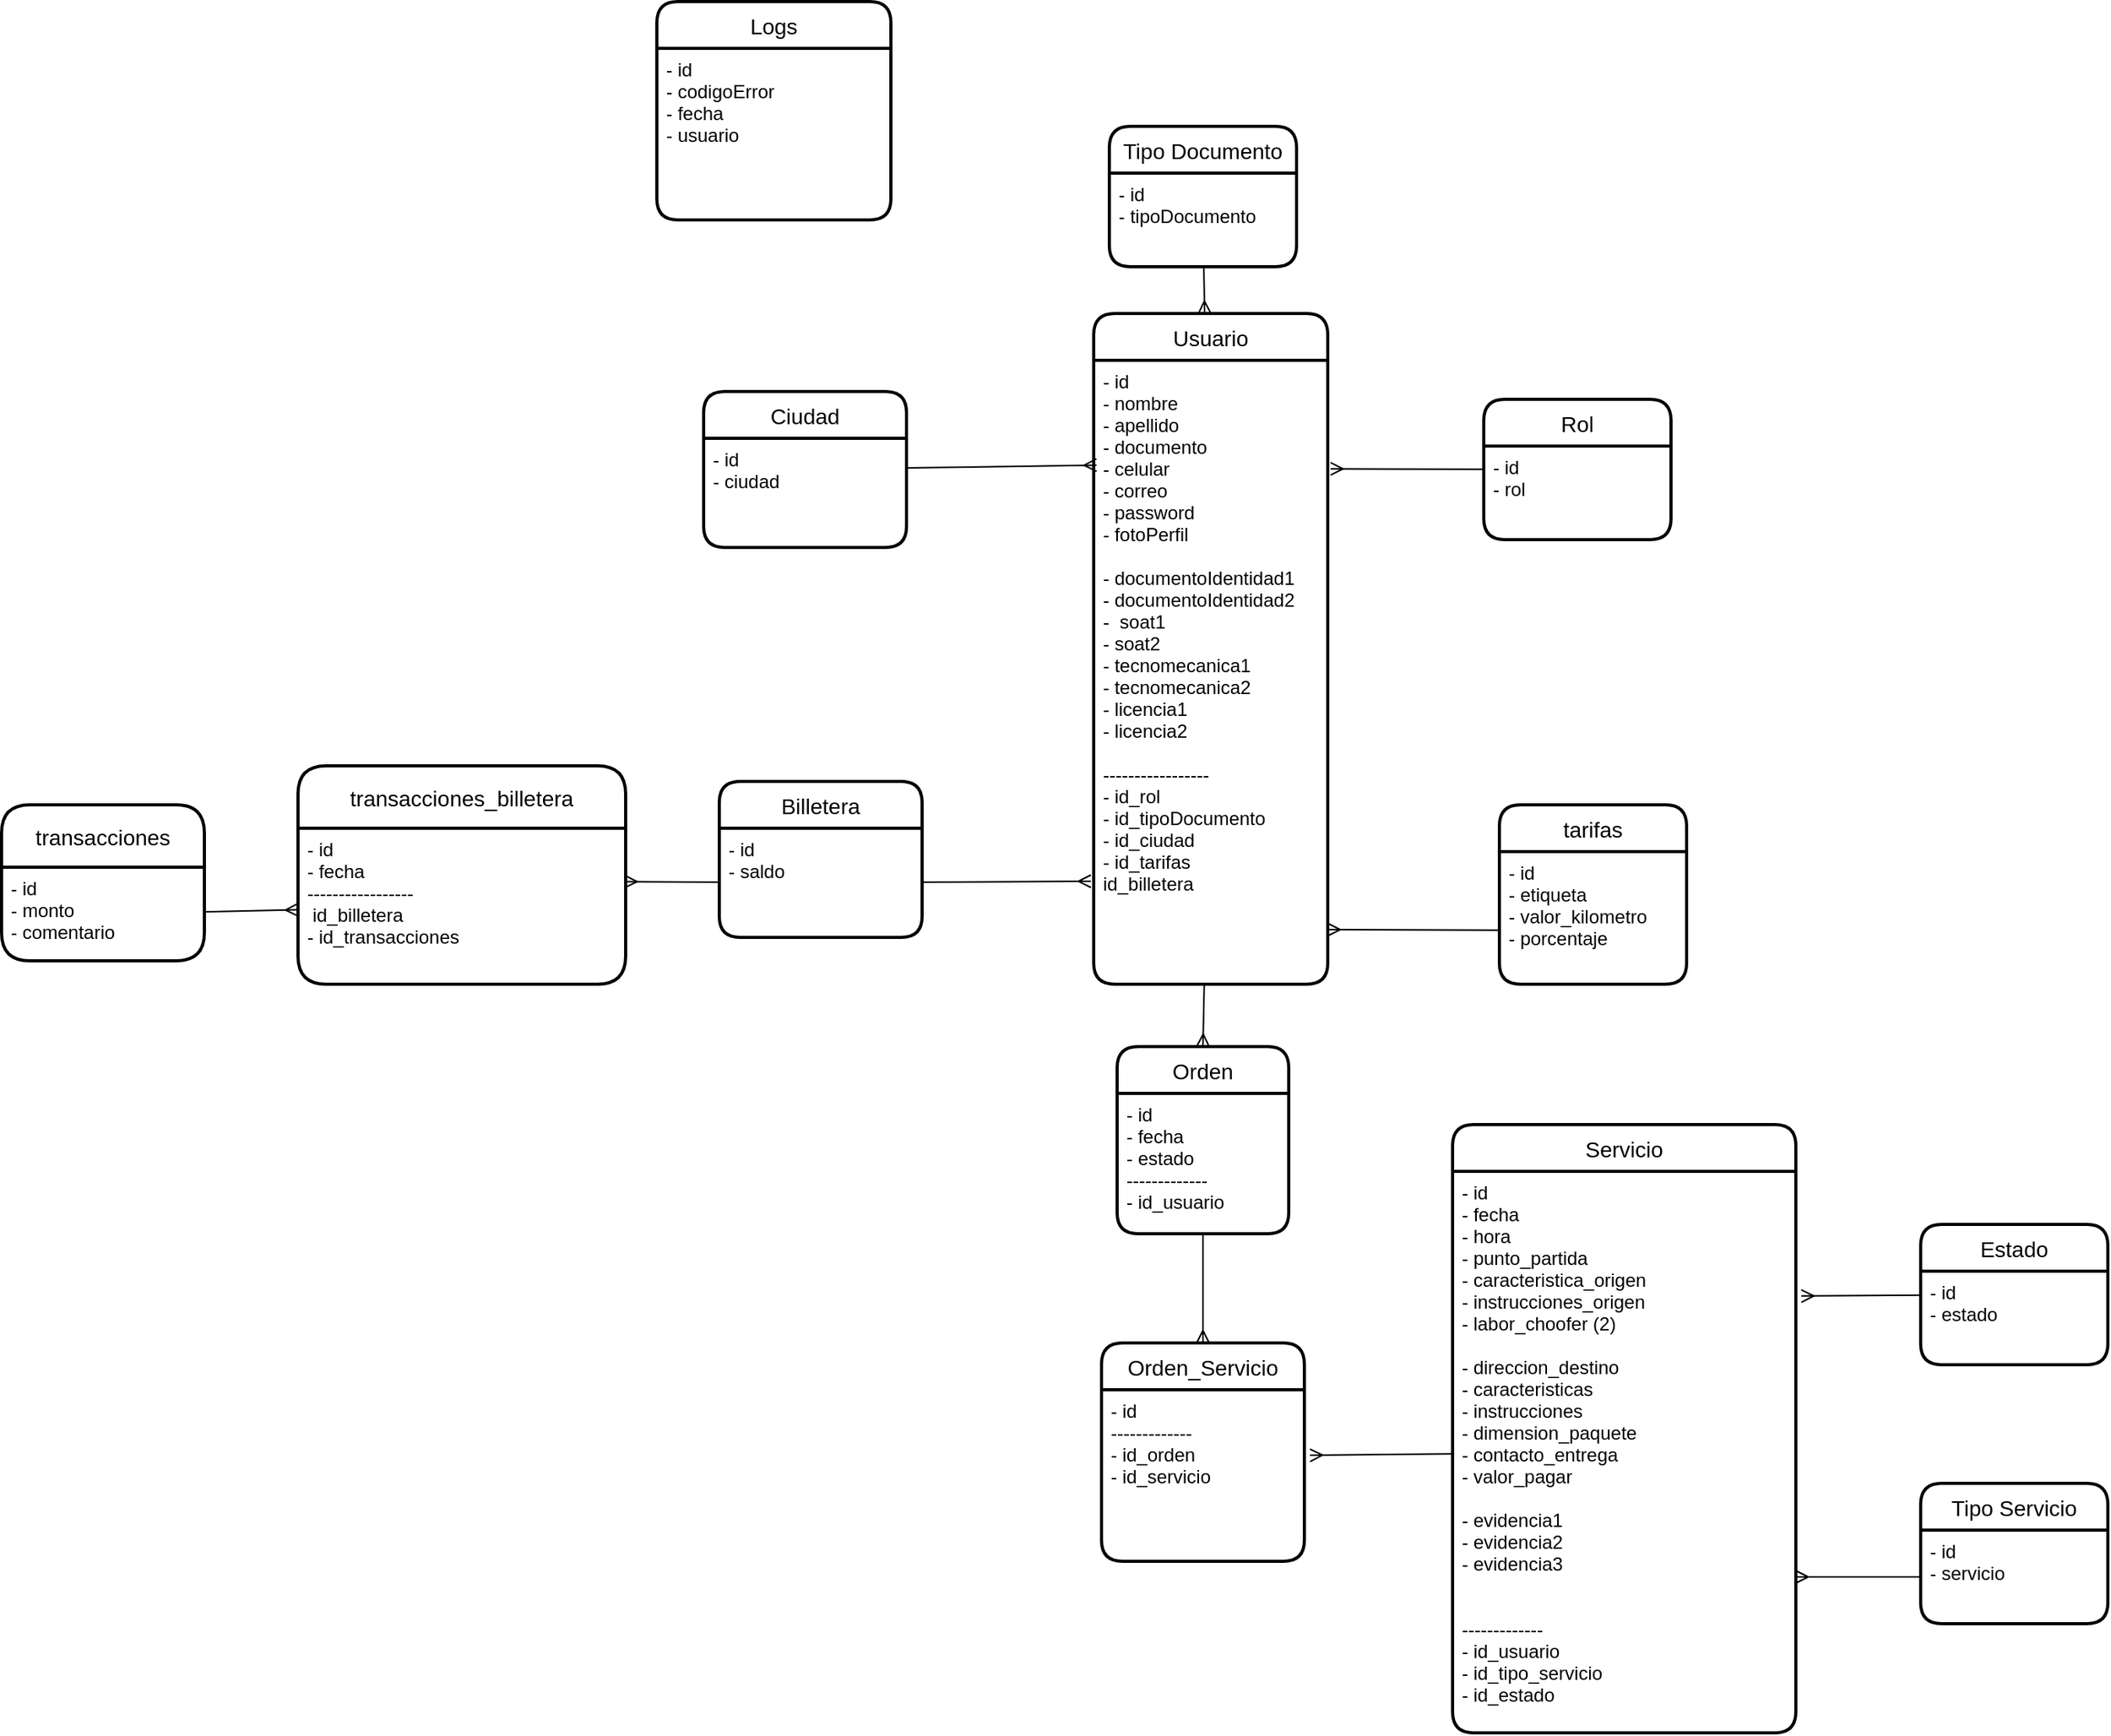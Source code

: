 <mxfile>
    <diagram id="NJI-EBF6lNEAq_xGaNcu" name="Page-1">
        <mxGraphModel dx="1959" dy="2218" grid="1" gridSize="10" guides="1" tooltips="1" connect="1" arrows="1" fold="1" page="1" pageScale="1" pageWidth="827" pageHeight="1169" math="0" shadow="0">
            <root>
                <mxCell id="0"/>
                <mxCell id="1" parent="0"/>
                <mxCell id="15" value="Usuario" style="swimlane;childLayout=stackLayout;horizontal=1;startSize=30;horizontalStack=0;rounded=1;fontSize=14;fontStyle=0;strokeWidth=2;resizeParent=0;resizeLast=1;shadow=0;dashed=0;align=center;" parent="1" vertex="1">
                    <mxGeometry x="310" width="150" height="430" as="geometry"/>
                </mxCell>
                <mxCell id="16" value="- id&#10;- nombre&#10;- apellido&#10;- documento&#10;- celular&#10;- correo&#10;- password&#10;- fotoPerfil&#10;&#10;- documentoIdentidad1&#10;- documentoIdentidad2&#10;-  soat1&#10;- soat2&#10;- tecnomecanica1&#10;- tecnomecanica2&#10;- licencia1&#10;- licencia2&#10;&#10;-----------------&#10;- id_rol&#10;- id_tipoDocumento&#10;- id_ciudad&#10;- id_tarifas&#10;id_billetera&#10;" style="align=left;strokeColor=none;fillColor=none;spacingLeft=4;fontSize=12;verticalAlign=top;resizable=0;rotatable=0;part=1;" parent="15" vertex="1">
                    <mxGeometry y="30" width="150" height="400" as="geometry"/>
                </mxCell>
                <mxCell id="24" style="edgeStyle=none;html=1;endArrow=ERmany;endFill=0;entryX=1.012;entryY=0.174;entryDx=0;entryDy=0;entryPerimeter=0;" parent="1" source="19" target="16" edge="1">
                    <mxGeometry relative="1" as="geometry">
                        <mxPoint x="180" y="115" as="targetPoint"/>
                    </mxGeometry>
                </mxCell>
                <mxCell id="19" value="Rol" style="swimlane;childLayout=stackLayout;horizontal=1;startSize=30;horizontalStack=0;rounded=1;fontSize=14;fontStyle=0;strokeWidth=2;resizeParent=0;resizeLast=1;shadow=0;dashed=0;align=center;" parent="1" vertex="1">
                    <mxGeometry x="560" y="55" width="120" height="90" as="geometry"/>
                </mxCell>
                <mxCell id="20" value="- id&#10;- rol" style="align=left;strokeColor=none;fillColor=none;spacingLeft=4;fontSize=12;verticalAlign=top;resizable=0;rotatable=0;part=1;" parent="19" vertex="1">
                    <mxGeometry y="30" width="120" height="60" as="geometry"/>
                </mxCell>
                <mxCell id="30" style="edgeStyle=none;html=1;endArrow=ERmany;endFill=0;entryX=0.012;entryY=0.168;entryDx=0;entryDy=0;entryPerimeter=0;" parent="1" source="25" target="16" edge="1">
                    <mxGeometry relative="1" as="geometry">
                        <mxPoint x="300" y="275" as="targetPoint"/>
                    </mxGeometry>
                </mxCell>
                <mxCell id="25" value="Ciudad" style="swimlane;childLayout=stackLayout;horizontal=1;startSize=30;horizontalStack=0;rounded=1;fontSize=14;fontStyle=0;strokeWidth=2;resizeParent=0;resizeLast=1;shadow=0;dashed=0;align=center;" parent="1" vertex="1">
                    <mxGeometry x="60" y="50" width="130" height="100" as="geometry"/>
                </mxCell>
                <mxCell id="26" value="- id&#10;- ciudad" style="align=left;strokeColor=none;fillColor=none;spacingLeft=4;fontSize=12;verticalAlign=top;resizable=0;rotatable=0;part=1;" parent="25" vertex="1">
                    <mxGeometry y="30" width="130" height="70" as="geometry"/>
                </mxCell>
                <mxCell id="28" value="Tipo Documento" style="swimlane;childLayout=stackLayout;horizontal=1;startSize=30;horizontalStack=0;rounded=1;fontSize=14;fontStyle=0;strokeWidth=2;resizeParent=0;resizeLast=1;shadow=0;dashed=0;align=center;" parent="1" vertex="1">
                    <mxGeometry x="320" y="-120" width="120" height="90" as="geometry"/>
                </mxCell>
                <mxCell id="29" value="- id&#10;- tipoDocumento" style="align=left;strokeColor=none;fillColor=none;spacingLeft=4;fontSize=12;verticalAlign=top;resizable=0;rotatable=0;part=1;" parent="28" vertex="1">
                    <mxGeometry y="30" width="120" height="60" as="geometry"/>
                </mxCell>
                <mxCell id="31" style="edgeStyle=none;html=1;endArrow=ERmany;endFill=0;" parent="1" source="29" target="15" edge="1">
                    <mxGeometry relative="1" as="geometry"/>
                </mxCell>
                <mxCell id="32" value="Orden" style="swimlane;childLayout=stackLayout;horizontal=1;startSize=30;horizontalStack=0;rounded=1;fontSize=14;fontStyle=0;strokeWidth=2;resizeParent=0;resizeLast=1;shadow=0;dashed=0;align=center;" vertex="1" parent="1">
                    <mxGeometry x="325" y="470" width="110" height="120" as="geometry"/>
                </mxCell>
                <mxCell id="33" value="- id&#10;- fecha&#10;- estado&#10;-------------&#10;- id_usuario" style="align=left;strokeColor=none;fillColor=none;spacingLeft=4;fontSize=12;verticalAlign=top;resizable=0;rotatable=0;part=1;" vertex="1" parent="32">
                    <mxGeometry y="30" width="110" height="90" as="geometry"/>
                </mxCell>
                <mxCell id="35" value="Servicio" style="swimlane;childLayout=stackLayout;horizontal=1;startSize=30;horizontalStack=0;rounded=1;fontSize=14;fontStyle=0;strokeWidth=2;resizeParent=0;resizeLast=1;shadow=0;dashed=0;align=center;" vertex="1" parent="1">
                    <mxGeometry x="540" y="520" width="220" height="390" as="geometry"/>
                </mxCell>
                <mxCell id="36" value="- id&#10;- fecha&#10;- hora&#10;- punto_partida&#10;- caracteristica_origen&#10;- instrucciones_origen&#10;- labor_choofer (2)&#10;&#10;- direccion_destino&#10;- caracteristicas&#10;- instrucciones&#10;- dimension_paquete&#10;- contacto_entrega&#10;- valor_pagar&#10;&#10;- evidencia1&#10;- evidencia2&#10;- evidencia3&#10;&#10;&#10;-------------&#10;- id_usuario&#10;- id_tipo_servicio&#10;- id_estado" style="align=left;strokeColor=none;fillColor=none;spacingLeft=4;fontSize=12;verticalAlign=top;resizable=0;rotatable=0;part=1;" vertex="1" parent="35">
                    <mxGeometry y="30" width="220" height="360" as="geometry"/>
                </mxCell>
                <mxCell id="40" value="Tipo Servicio" style="swimlane;childLayout=stackLayout;horizontal=1;startSize=30;horizontalStack=0;rounded=1;fontSize=14;fontStyle=0;strokeWidth=2;resizeParent=0;resizeLast=1;shadow=0;dashed=0;align=center;" vertex="1" parent="1">
                    <mxGeometry x="840" y="750" width="120" height="90" as="geometry"/>
                </mxCell>
                <mxCell id="41" value="- id&#10;- servicio" style="align=left;strokeColor=none;fillColor=none;spacingLeft=4;fontSize=12;verticalAlign=top;resizable=0;rotatable=0;part=1;" vertex="1" parent="40">
                    <mxGeometry y="30" width="120" height="60" as="geometry"/>
                </mxCell>
                <mxCell id="43" value="Orden_Servicio" style="swimlane;childLayout=stackLayout;horizontal=1;startSize=30;horizontalStack=0;rounded=1;fontSize=14;fontStyle=0;strokeWidth=2;resizeParent=0;resizeLast=1;shadow=0;dashed=0;align=center;" vertex="1" parent="1">
                    <mxGeometry x="315" y="660" width="130" height="140" as="geometry"/>
                </mxCell>
                <mxCell id="44" value="- id&#10;-------------&#10;- id_orden&#10;- id_servicio" style="align=left;strokeColor=none;fillColor=none;spacingLeft=4;fontSize=12;verticalAlign=top;resizable=0;rotatable=0;part=1;" vertex="1" parent="43">
                    <mxGeometry y="30" width="130" height="110" as="geometry"/>
                </mxCell>
                <mxCell id="45" style="edgeStyle=none;html=1;entryX=0.5;entryY=0;entryDx=0;entryDy=0;endArrow=ERmany;endFill=0;" edge="1" parent="1" source="16" target="32">
                    <mxGeometry relative="1" as="geometry"/>
                </mxCell>
                <mxCell id="46" style="edgeStyle=none;html=1;entryX=0.5;entryY=0;entryDx=0;entryDy=0;endArrow=ERmany;endFill=0;" edge="1" parent="1" source="33" target="43">
                    <mxGeometry relative="1" as="geometry"/>
                </mxCell>
                <mxCell id="48" style="edgeStyle=none;html=1;entryX=1.028;entryY=0.382;entryDx=0;entryDy=0;entryPerimeter=0;endArrow=ERmany;endFill=0;" edge="1" parent="1" source="36" target="44">
                    <mxGeometry relative="1" as="geometry"/>
                </mxCell>
                <mxCell id="49" style="edgeStyle=none;html=1;endArrow=ERmany;endFill=0;" edge="1" parent="1" source="41">
                    <mxGeometry relative="1" as="geometry">
                        <mxPoint x="760" y="810" as="targetPoint"/>
                    </mxGeometry>
                </mxCell>
                <mxCell id="53" value="tarifas" style="swimlane;childLayout=stackLayout;horizontal=1;startSize=30;horizontalStack=0;rounded=1;fontSize=14;fontStyle=0;strokeWidth=2;resizeParent=0;resizeLast=1;shadow=0;dashed=0;align=center;" vertex="1" parent="1">
                    <mxGeometry x="570" y="315" width="120" height="115" as="geometry"/>
                </mxCell>
                <mxCell id="54" value="- id&#10;- etiqueta&#10;- valor_kilometro&#10;- porcentaje" style="align=left;strokeColor=none;fillColor=none;spacingLeft=4;fontSize=12;verticalAlign=top;resizable=0;rotatable=0;part=1;" vertex="1" parent="53">
                    <mxGeometry y="30" width="120" height="85" as="geometry"/>
                </mxCell>
                <mxCell id="56" style="edgeStyle=none;html=1;endArrow=ERmany;endFill=0;exitX=0.005;exitY=0.592;exitDx=0;exitDy=0;exitPerimeter=0;" edge="1" parent="1" source="54">
                    <mxGeometry relative="1" as="geometry">
                        <mxPoint x="460" y="395" as="targetPoint"/>
                    </mxGeometry>
                </mxCell>
                <mxCell id="57" value="Billetera" style="swimlane;childLayout=stackLayout;horizontal=1;startSize=30;horizontalStack=0;rounded=1;fontSize=14;fontStyle=0;strokeWidth=2;resizeParent=0;resizeLast=1;shadow=0;dashed=0;align=center;" vertex="1" parent="1">
                    <mxGeometry x="70" y="300" width="130" height="100" as="geometry"/>
                </mxCell>
                <mxCell id="58" value="- id&#10;- saldo" style="align=left;strokeColor=none;fillColor=none;spacingLeft=4;fontSize=12;verticalAlign=top;resizable=0;rotatable=0;part=1;" vertex="1" parent="57">
                    <mxGeometry y="30" width="130" height="70" as="geometry"/>
                </mxCell>
                <mxCell id="59" value="transacciones" style="swimlane;childLayout=stackLayout;horizontal=1;startSize=40;horizontalStack=0;rounded=1;fontSize=14;fontStyle=0;strokeWidth=2;resizeParent=0;resizeLast=1;shadow=0;dashed=0;align=center;" vertex="1" parent="1">
                    <mxGeometry x="-390" y="315" width="130" height="100" as="geometry"/>
                </mxCell>
                <mxCell id="60" value="- id&#10;- monto&#10;- comentario" style="align=left;strokeColor=none;fillColor=none;spacingLeft=4;fontSize=12;verticalAlign=top;resizable=0;rotatable=0;part=1;" vertex="1" parent="59">
                    <mxGeometry y="40" width="130" height="60" as="geometry"/>
                </mxCell>
                <mxCell id="63" value="transacciones_billetera" style="swimlane;childLayout=stackLayout;horizontal=1;startSize=40;horizontalStack=0;rounded=1;fontSize=14;fontStyle=0;strokeWidth=2;resizeParent=0;resizeLast=1;shadow=0;dashed=0;align=center;" vertex="1" parent="1">
                    <mxGeometry x="-200" y="290" width="210" height="140" as="geometry"/>
                </mxCell>
                <mxCell id="64" value="- id&#10;- fecha&#10;-----------------&#10; id_billetera&#10;- id_transacciones" style="align=left;strokeColor=none;fillColor=none;spacingLeft=4;fontSize=12;verticalAlign=top;resizable=0;rotatable=0;part=1;" vertex="1" parent="63">
                    <mxGeometry y="40" width="210" height="100" as="geometry"/>
                </mxCell>
                <mxCell id="66" style="edgeStyle=none;html=1;entryX=-0.012;entryY=0.835;entryDx=0;entryDy=0;entryPerimeter=0;endArrow=ERmany;endFill=0;" edge="1" parent="1" source="58" target="16">
                    <mxGeometry relative="1" as="geometry"/>
                </mxCell>
                <mxCell id="67" style="edgeStyle=none;html=1;entryX=0.997;entryY=0.342;entryDx=0;entryDy=0;entryPerimeter=0;endArrow=ERmany;endFill=0;" edge="1" parent="1" source="58" target="64">
                    <mxGeometry relative="1" as="geometry"/>
                </mxCell>
                <mxCell id="68" style="edgeStyle=none;html=1;endArrow=ERmany;endFill=0;" edge="1" parent="1" source="60" target="64">
                    <mxGeometry relative="1" as="geometry"/>
                </mxCell>
                <mxCell id="71" style="edgeStyle=none;html=1;entryX=1.016;entryY=0.222;entryDx=0;entryDy=0;entryPerimeter=0;endArrow=ERmany;endFill=0;" edge="1" parent="1" source="69" target="36">
                    <mxGeometry relative="1" as="geometry"/>
                </mxCell>
                <mxCell id="69" value="Estado" style="swimlane;childLayout=stackLayout;horizontal=1;startSize=30;horizontalStack=0;rounded=1;fontSize=14;fontStyle=0;strokeWidth=2;resizeParent=0;resizeLast=1;shadow=0;dashed=0;align=center;" vertex="1" parent="1">
                    <mxGeometry x="840" y="584" width="120" height="90" as="geometry"/>
                </mxCell>
                <mxCell id="70" value="- id&#10;- estado" style="align=left;strokeColor=none;fillColor=none;spacingLeft=4;fontSize=12;verticalAlign=top;resizable=0;rotatable=0;part=1;" vertex="1" parent="69">
                    <mxGeometry y="30" width="120" height="60" as="geometry"/>
                </mxCell>
                <mxCell id="73" value="Logs" style="swimlane;childLayout=stackLayout;horizontal=1;startSize=30;horizontalStack=0;rounded=1;fontSize=14;fontStyle=0;strokeWidth=2;resizeParent=0;resizeLast=1;shadow=0;dashed=0;align=center;" vertex="1" parent="1">
                    <mxGeometry x="30" y="-200" width="150" height="140" as="geometry"/>
                </mxCell>
                <mxCell id="74" value="- id&#10;- codigoError&#10;- fecha&#10;- usuario" style="align=left;strokeColor=none;fillColor=none;spacingLeft=4;fontSize=12;verticalAlign=top;resizable=0;rotatable=0;part=1;" vertex="1" parent="73">
                    <mxGeometry y="30" width="150" height="110" as="geometry"/>
                </mxCell>
            </root>
        </mxGraphModel>
    </diagram>
</mxfile>